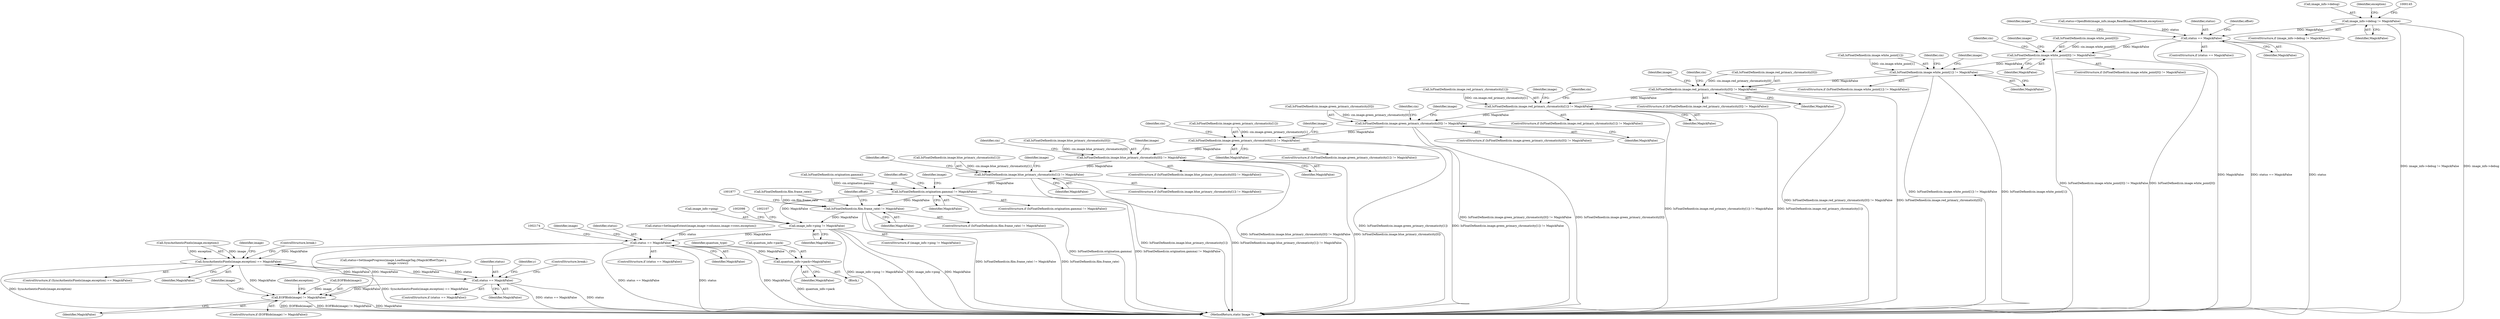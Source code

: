 digraph "0_ImageMagick_e3cdce6fe12193f235b8c0ae5efe6880a25eb957@pointer" {
"1000139" [label="(Call,image_info->debug != MagickFalse)"];
"1000178" [label="(Call,status == MagickFalse)"];
"1000790" [label="(Call,IsFloatDefined(cin.image.white_point[0]) != MagickFalse)"];
"1000829" [label="(Call,IsFloatDefined(cin.image.white_point[1]) != MagickFalse)"];
"1000868" [label="(Call,IsFloatDefined(cin.image.red_primary_chromaticity[0]) != MagickFalse)"];
"1000907" [label="(Call,IsFloatDefined(cin.image.red_primary_chromaticity[1]) != MagickFalse)"];
"1000946" [label="(Call,IsFloatDefined(cin.image.green_primary_chromaticity[0]) != MagickFalse)"];
"1000985" [label="(Call,IsFloatDefined(cin.image.green_primary_chromaticity[1]) != MagickFalse)"];
"1001024" [label="(Call,IsFloatDefined(cin.image.blue_primary_chromaticity[0]) != MagickFalse)"];
"1001063" [label="(Call,IsFloatDefined(cin.image.blue_primary_chromaticity[1]) != MagickFalse)"];
"1001584" [label="(Call,IsFloatDefined(cin.origination.gamma) != MagickFalse)"];
"1001868" [label="(Call,IsFloatDefined(cin.film.frame_rate) != MagickFalse)"];
"1002091" [label="(Call,image_info->ping != MagickFalse)"];
"1002167" [label="(Call,status == MagickFalse)"];
"1002197" [label="(Call,quantum_info->pack=MagickFalse)"];
"1002307" [label="(Call,SyncAuthenticPixels(image,exception) == MagickFalse)"];
"1002334" [label="(Call,status == MagickFalse)"];
"1002346" [label="(Call,EOFBlob(image) != MagickFalse)"];
"1002349" [label="(Identifier,MagickFalse)"];
"1000868" [label="(Call,IsFloatDefined(cin.image.red_primary_chromaticity[0]) != MagickFalse)"];
"1000183" [label="(Identifier,image)"];
"1000946" [label="(Call,IsFloatDefined(cin.image.green_primary_chromaticity[0]) != MagickFalse)"];
"1000170" [label="(Call,status=OpenBlob(image_info,image,ReadBinaryBlobMode,exception))"];
"1001053" [label="(Identifier,cin)"];
"1002198" [label="(Call,quantum_info->pack)"];
"1001077" [label="(Identifier,image)"];
"1002167" [label="(Call,status == MagickFalse)"];
"1000994" [label="(Identifier,MagickFalse)"];
"1000984" [label="(ControlStructure,if (IsFloatDefined(cin.image.green_primary_chromaticity[1]) != MagickFalse))"];
"1000869" [label="(Call,IsFloatDefined(cin.image.red_primary_chromaticity[0]))"];
"1001583" [label="(ControlStructure,if (IsFloatDefined(cin.origination.gamma) != MagickFalse))"];
"1002358" [label="(Identifier,image)"];
"1001888" [label="(Identifier,offset)"];
"1001585" [label="(Call,IsFloatDefined(cin.origination.gamma))"];
"1000882" [label="(Identifier,image)"];
"1001064" [label="(Call,IsFloatDefined(cin.image.blue_primary_chromaticity[1]))"];
"1002095" [label="(Identifier,MagickFalse)"];
"1001025" [label="(Call,IsFloatDefined(cin.image.blue_primary_chromaticity[0]))"];
"1000916" [label="(Identifier,MagickFalse)"];
"1000790" [label="(Call,IsFloatDefined(cin.image.white_point[0]) != MagickFalse)"];
"1000819" [label="(Identifier,cin)"];
"1002322" [label="(Call,status=SetImageProgress(image,LoadImageTag,(MagickOffsetType) y,\n          image->rows))"];
"1000179" [label="(Identifier,status)"];
"1001033" [label="(Identifier,MagickFalse)"];
"1000867" [label="(ControlStructure,if (IsFloatDefined(cin.image.red_primary_chromaticity[0]) != MagickFalse))"];
"1000139" [label="(Call,image_info->debug != MagickFalse)"];
"1000986" [label="(Call,IsFloatDefined(cin.image.green_primary_chromaticity[1]))"];
"1000955" [label="(Identifier,MagickFalse)"];
"1000789" [label="(ControlStructure,if (IsFloatDefined(cin.image.white_point[0]) != MagickFalse))"];
"1001014" [label="(Identifier,cin)"];
"1001089" [label="(Identifier,offset)"];
"1001062" [label="(ControlStructure,if (IsFloatDefined(cin.image.blue_primary_chromaticity[1]) != MagickFalse))"];
"1002169" [label="(Identifier,MagickFalse)"];
"1002307" [label="(Call,SyncAuthenticPixels(image,exception) == MagickFalse)"];
"1000804" [label="(Identifier,image)"];
"1000838" [label="(Identifier,MagickFalse)"];
"1000830" [label="(Call,IsFloatDefined(cin.image.white_point[1]))"];
"1002306" [label="(ControlStructure,if (SyncAuthenticPixels(image,exception) == MagickFalse))"];
"1001072" [label="(Identifier,MagickFalse)"];
"1000947" [label="(Call,IsFloatDefined(cin.image.green_primary_chromaticity[0]))"];
"1000828" [label="(ControlStructure,if (IsFloatDefined(cin.image.white_point[1]) != MagickFalse))"];
"1002345" [label="(ControlStructure,if (EOFBlob(image) != MagickFalse))"];
"1002172" [label="(Identifier,image)"];
"1002334" [label="(Call,status == MagickFalse)"];
"1000906" [label="(ControlStructure,if (IsFloatDefined(cin.image.red_primary_chromaticity[1]) != MagickFalse))"];
"1002091" [label="(Call,image_info->ping != MagickFalse)"];
"1000138" [label="(ControlStructure,if (image_info->debug != MagickFalse))"];
"1001038" [label="(Identifier,image)"];
"1000877" [label="(Identifier,MagickFalse)"];
"1002203" [label="(Identifier,quantum_type)"];
"1001023" [label="(ControlStructure,if (IsFloatDefined(cin.image.blue_primary_chromaticity[0]) != MagickFalse))"];
"1002092" [label="(Call,image_info->ping)"];
"1002368" [label="(MethodReturn,static Image *)"];
"1002201" [label="(Identifier,MagickFalse)"];
"1001063" [label="(Call,IsFloatDefined(cin.image.blue_primary_chromaticity[1]) != MagickFalse)"];
"1002197" [label="(Call,quantum_info->pack=MagickFalse)"];
"1000908" [label="(Call,IsFloatDefined(cin.image.red_primary_chromaticity[1]))"];
"1000140" [label="(Call,image_info->debug)"];
"1001867" [label="(ControlStructure,if (IsFloatDefined(cin.film.frame_rate) != MagickFalse))"];
"1002335" [label="(Identifier,status)"];
"1001591" [label="(Identifier,MagickFalse)"];
"1000999" [label="(Identifier,image)"];
"1000975" [label="(Identifier,cin)"];
"1002346" [label="(Call,EOFBlob(image) != MagickFalse)"];
"1000155" [label="(Identifier,exception)"];
"1000907" [label="(Call,IsFloatDefined(cin.image.red_primary_chromaticity[1]) != MagickFalse)"];
"1002168" [label="(Identifier,status)"];
"1000858" [label="(Identifier,cin)"];
"1001602" [label="(Identifier,offset)"];
"1002316" [label="(Identifier,image)"];
"1000177" [label="(ControlStructure,if (status == MagickFalse))"];
"1000143" [label="(Identifier,MagickFalse)"];
"1002312" [label="(ControlStructure,break;)"];
"1000921" [label="(Identifier,image)"];
"1000960" [label="(Identifier,image)"];
"1000945" [label="(ControlStructure,if (IsFloatDefined(cin.image.green_primary_chromaticity[0]) != MagickFalse))"];
"1001875" [label="(Identifier,MagickFalse)"];
"1000111" [label="(Block,)"];
"1000897" [label="(Identifier,cin)"];
"1002311" [label="(Identifier,MagickFalse)"];
"1000985" [label="(Call,IsFloatDefined(cin.image.green_primary_chromaticity[1]) != MagickFalse)"];
"1000843" [label="(Identifier,image)"];
"1001594" [label="(Identifier,image)"];
"1002336" [label="(Identifier,MagickFalse)"];
"1002347" [label="(Call,EOFBlob(image))"];
"1002257" [label="(Identifier,y)"];
"1000799" [label="(Identifier,MagickFalse)"];
"1000191" [label="(Identifier,offset)"];
"1002333" [label="(ControlStructure,if (status == MagickFalse))"];
"1002351" [label="(Identifier,exception)"];
"1002337" [label="(ControlStructure,break;)"];
"1002166" [label="(ControlStructure,if (status == MagickFalse))"];
"1001869" [label="(Call,IsFloatDefined(cin.film.frame_rate))"];
"1000936" [label="(Identifier,cin)"];
"1001024" [label="(Call,IsFloatDefined(cin.image.blue_primary_chromaticity[0]) != MagickFalse)"];
"1002308" [label="(Call,SyncAuthenticPixels(image,exception))"];
"1002090" [label="(ControlStructure,if (image_info->ping != MagickFalse))"];
"1000180" [label="(Identifier,MagickFalse)"];
"1000178" [label="(Call,status == MagickFalse)"];
"1001584" [label="(Call,IsFloatDefined(cin.origination.gamma) != MagickFalse)"];
"1000829" [label="(Call,IsFloatDefined(cin.image.white_point[1]) != MagickFalse)"];
"1000791" [label="(Call,IsFloatDefined(cin.image.white_point[0]))"];
"1002155" [label="(Call,status=SetImageExtent(image,image->columns,image->rows,exception))"];
"1001868" [label="(Call,IsFloatDefined(cin.film.frame_rate) != MagickFalse)"];
"1000139" -> "1000138"  [label="AST: "];
"1000139" -> "1000143"  [label="CFG: "];
"1000140" -> "1000139"  [label="AST: "];
"1000143" -> "1000139"  [label="AST: "];
"1000145" -> "1000139"  [label="CFG: "];
"1000155" -> "1000139"  [label="CFG: "];
"1000139" -> "1002368"  [label="DDG: image_info->debug != MagickFalse"];
"1000139" -> "1002368"  [label="DDG: image_info->debug"];
"1000139" -> "1000178"  [label="DDG: MagickFalse"];
"1000178" -> "1000177"  [label="AST: "];
"1000178" -> "1000180"  [label="CFG: "];
"1000179" -> "1000178"  [label="AST: "];
"1000180" -> "1000178"  [label="AST: "];
"1000183" -> "1000178"  [label="CFG: "];
"1000191" -> "1000178"  [label="CFG: "];
"1000178" -> "1002368"  [label="DDG: status == MagickFalse"];
"1000178" -> "1002368"  [label="DDG: status"];
"1000178" -> "1002368"  [label="DDG: MagickFalse"];
"1000170" -> "1000178"  [label="DDG: status"];
"1000178" -> "1000790"  [label="DDG: MagickFalse"];
"1000790" -> "1000789"  [label="AST: "];
"1000790" -> "1000799"  [label="CFG: "];
"1000791" -> "1000790"  [label="AST: "];
"1000799" -> "1000790"  [label="AST: "];
"1000804" -> "1000790"  [label="CFG: "];
"1000819" -> "1000790"  [label="CFG: "];
"1000790" -> "1002368"  [label="DDG: IsFloatDefined(cin.image.white_point[0])"];
"1000790" -> "1002368"  [label="DDG: IsFloatDefined(cin.image.white_point[0]) != MagickFalse"];
"1000791" -> "1000790"  [label="DDG: cin.image.white_point[0]"];
"1000790" -> "1000829"  [label="DDG: MagickFalse"];
"1000829" -> "1000828"  [label="AST: "];
"1000829" -> "1000838"  [label="CFG: "];
"1000830" -> "1000829"  [label="AST: "];
"1000838" -> "1000829"  [label="AST: "];
"1000843" -> "1000829"  [label="CFG: "];
"1000858" -> "1000829"  [label="CFG: "];
"1000829" -> "1002368"  [label="DDG: IsFloatDefined(cin.image.white_point[1]) != MagickFalse"];
"1000829" -> "1002368"  [label="DDG: IsFloatDefined(cin.image.white_point[1])"];
"1000830" -> "1000829"  [label="DDG: cin.image.white_point[1]"];
"1000829" -> "1000868"  [label="DDG: MagickFalse"];
"1000868" -> "1000867"  [label="AST: "];
"1000868" -> "1000877"  [label="CFG: "];
"1000869" -> "1000868"  [label="AST: "];
"1000877" -> "1000868"  [label="AST: "];
"1000882" -> "1000868"  [label="CFG: "];
"1000897" -> "1000868"  [label="CFG: "];
"1000868" -> "1002368"  [label="DDG: IsFloatDefined(cin.image.red_primary_chromaticity[0]) != MagickFalse"];
"1000868" -> "1002368"  [label="DDG: IsFloatDefined(cin.image.red_primary_chromaticity[0])"];
"1000869" -> "1000868"  [label="DDG: cin.image.red_primary_chromaticity[0]"];
"1000868" -> "1000907"  [label="DDG: MagickFalse"];
"1000907" -> "1000906"  [label="AST: "];
"1000907" -> "1000916"  [label="CFG: "];
"1000908" -> "1000907"  [label="AST: "];
"1000916" -> "1000907"  [label="AST: "];
"1000921" -> "1000907"  [label="CFG: "];
"1000936" -> "1000907"  [label="CFG: "];
"1000907" -> "1002368"  [label="DDG: IsFloatDefined(cin.image.red_primary_chromaticity[1]) != MagickFalse"];
"1000907" -> "1002368"  [label="DDG: IsFloatDefined(cin.image.red_primary_chromaticity[1])"];
"1000908" -> "1000907"  [label="DDG: cin.image.red_primary_chromaticity[1]"];
"1000907" -> "1000946"  [label="DDG: MagickFalse"];
"1000946" -> "1000945"  [label="AST: "];
"1000946" -> "1000955"  [label="CFG: "];
"1000947" -> "1000946"  [label="AST: "];
"1000955" -> "1000946"  [label="AST: "];
"1000960" -> "1000946"  [label="CFG: "];
"1000975" -> "1000946"  [label="CFG: "];
"1000946" -> "1002368"  [label="DDG: IsFloatDefined(cin.image.green_primary_chromaticity[0]) != MagickFalse"];
"1000946" -> "1002368"  [label="DDG: IsFloatDefined(cin.image.green_primary_chromaticity[0])"];
"1000947" -> "1000946"  [label="DDG: cin.image.green_primary_chromaticity[0]"];
"1000946" -> "1000985"  [label="DDG: MagickFalse"];
"1000985" -> "1000984"  [label="AST: "];
"1000985" -> "1000994"  [label="CFG: "];
"1000986" -> "1000985"  [label="AST: "];
"1000994" -> "1000985"  [label="AST: "];
"1000999" -> "1000985"  [label="CFG: "];
"1001014" -> "1000985"  [label="CFG: "];
"1000985" -> "1002368"  [label="DDG: IsFloatDefined(cin.image.green_primary_chromaticity[1])"];
"1000985" -> "1002368"  [label="DDG: IsFloatDefined(cin.image.green_primary_chromaticity[1]) != MagickFalse"];
"1000986" -> "1000985"  [label="DDG: cin.image.green_primary_chromaticity[1]"];
"1000985" -> "1001024"  [label="DDG: MagickFalse"];
"1001024" -> "1001023"  [label="AST: "];
"1001024" -> "1001033"  [label="CFG: "];
"1001025" -> "1001024"  [label="AST: "];
"1001033" -> "1001024"  [label="AST: "];
"1001038" -> "1001024"  [label="CFG: "];
"1001053" -> "1001024"  [label="CFG: "];
"1001024" -> "1002368"  [label="DDG: IsFloatDefined(cin.image.blue_primary_chromaticity[0]) != MagickFalse"];
"1001024" -> "1002368"  [label="DDG: IsFloatDefined(cin.image.blue_primary_chromaticity[0])"];
"1001025" -> "1001024"  [label="DDG: cin.image.blue_primary_chromaticity[0]"];
"1001024" -> "1001063"  [label="DDG: MagickFalse"];
"1001063" -> "1001062"  [label="AST: "];
"1001063" -> "1001072"  [label="CFG: "];
"1001064" -> "1001063"  [label="AST: "];
"1001072" -> "1001063"  [label="AST: "];
"1001077" -> "1001063"  [label="CFG: "];
"1001089" -> "1001063"  [label="CFG: "];
"1001063" -> "1002368"  [label="DDG: IsFloatDefined(cin.image.blue_primary_chromaticity[1])"];
"1001063" -> "1002368"  [label="DDG: IsFloatDefined(cin.image.blue_primary_chromaticity[1]) != MagickFalse"];
"1001064" -> "1001063"  [label="DDG: cin.image.blue_primary_chromaticity[1]"];
"1001063" -> "1001584"  [label="DDG: MagickFalse"];
"1001584" -> "1001583"  [label="AST: "];
"1001584" -> "1001591"  [label="CFG: "];
"1001585" -> "1001584"  [label="AST: "];
"1001591" -> "1001584"  [label="AST: "];
"1001594" -> "1001584"  [label="CFG: "];
"1001602" -> "1001584"  [label="CFG: "];
"1001584" -> "1002368"  [label="DDG: IsFloatDefined(cin.origination.gamma)"];
"1001584" -> "1002368"  [label="DDG: IsFloatDefined(cin.origination.gamma) != MagickFalse"];
"1001585" -> "1001584"  [label="DDG: cin.origination.gamma"];
"1001584" -> "1001868"  [label="DDG: MagickFalse"];
"1001584" -> "1002091"  [label="DDG: MagickFalse"];
"1001868" -> "1001867"  [label="AST: "];
"1001868" -> "1001875"  [label="CFG: "];
"1001869" -> "1001868"  [label="AST: "];
"1001875" -> "1001868"  [label="AST: "];
"1001877" -> "1001868"  [label="CFG: "];
"1001888" -> "1001868"  [label="CFG: "];
"1001868" -> "1002368"  [label="DDG: IsFloatDefined(cin.film.frame_rate) != MagickFalse"];
"1001868" -> "1002368"  [label="DDG: IsFloatDefined(cin.film.frame_rate)"];
"1001869" -> "1001868"  [label="DDG: cin.film.frame_rate"];
"1001868" -> "1002091"  [label="DDG: MagickFalse"];
"1002091" -> "1002090"  [label="AST: "];
"1002091" -> "1002095"  [label="CFG: "];
"1002092" -> "1002091"  [label="AST: "];
"1002095" -> "1002091"  [label="AST: "];
"1002098" -> "1002091"  [label="CFG: "];
"1002107" -> "1002091"  [label="CFG: "];
"1002091" -> "1002368"  [label="DDG: image_info->ping != MagickFalse"];
"1002091" -> "1002368"  [label="DDG: image_info->ping"];
"1002091" -> "1002368"  [label="DDG: MagickFalse"];
"1002091" -> "1002167"  [label="DDG: MagickFalse"];
"1002167" -> "1002166"  [label="AST: "];
"1002167" -> "1002169"  [label="CFG: "];
"1002168" -> "1002167"  [label="AST: "];
"1002169" -> "1002167"  [label="AST: "];
"1002172" -> "1002167"  [label="CFG: "];
"1002174" -> "1002167"  [label="CFG: "];
"1002167" -> "1002368"  [label="DDG: status == MagickFalse"];
"1002167" -> "1002368"  [label="DDG: status"];
"1002167" -> "1002368"  [label="DDG: MagickFalse"];
"1002155" -> "1002167"  [label="DDG: status"];
"1002167" -> "1002197"  [label="DDG: MagickFalse"];
"1002167" -> "1002307"  [label="DDG: MagickFalse"];
"1002167" -> "1002346"  [label="DDG: MagickFalse"];
"1002197" -> "1000111"  [label="AST: "];
"1002197" -> "1002201"  [label="CFG: "];
"1002198" -> "1002197"  [label="AST: "];
"1002201" -> "1002197"  [label="AST: "];
"1002203" -> "1002197"  [label="CFG: "];
"1002197" -> "1002368"  [label="DDG: quantum_info->pack"];
"1002307" -> "1002306"  [label="AST: "];
"1002307" -> "1002311"  [label="CFG: "];
"1002308" -> "1002307"  [label="AST: "];
"1002311" -> "1002307"  [label="AST: "];
"1002312" -> "1002307"  [label="CFG: "];
"1002316" -> "1002307"  [label="CFG: "];
"1002307" -> "1002368"  [label="DDG: SyncAuthenticPixels(image,exception)"];
"1002307" -> "1002368"  [label="DDG: SyncAuthenticPixels(image,exception) == MagickFalse"];
"1002308" -> "1002307"  [label="DDG: image"];
"1002308" -> "1002307"  [label="DDG: exception"];
"1002334" -> "1002307"  [label="DDG: MagickFalse"];
"1002307" -> "1002334"  [label="DDG: MagickFalse"];
"1002307" -> "1002346"  [label="DDG: MagickFalse"];
"1002334" -> "1002333"  [label="AST: "];
"1002334" -> "1002336"  [label="CFG: "];
"1002335" -> "1002334"  [label="AST: "];
"1002336" -> "1002334"  [label="AST: "];
"1002337" -> "1002334"  [label="CFG: "];
"1002257" -> "1002334"  [label="CFG: "];
"1002334" -> "1002368"  [label="DDG: status"];
"1002334" -> "1002368"  [label="DDG: status == MagickFalse"];
"1002322" -> "1002334"  [label="DDG: status"];
"1002334" -> "1002346"  [label="DDG: MagickFalse"];
"1002346" -> "1002345"  [label="AST: "];
"1002346" -> "1002349"  [label="CFG: "];
"1002347" -> "1002346"  [label="AST: "];
"1002349" -> "1002346"  [label="AST: "];
"1002351" -> "1002346"  [label="CFG: "];
"1002358" -> "1002346"  [label="CFG: "];
"1002346" -> "1002368"  [label="DDG: EOFBlob(image)"];
"1002346" -> "1002368"  [label="DDG: EOFBlob(image) != MagickFalse"];
"1002346" -> "1002368"  [label="DDG: MagickFalse"];
"1002347" -> "1002346"  [label="DDG: image"];
}
